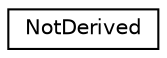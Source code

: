 digraph "Graphical Class Hierarchy"
{
  edge [fontname="Helvetica",fontsize="10",labelfontname="Helvetica",labelfontsize="10"];
  node [fontname="Helvetica",fontsize="10",shape=record];
  rankdir="LR";
  Node0 [label="NotDerived",height=0.2,width=0.4,color="black", fillcolor="white", style="filled",URL="$struct_not_derived.html"];
}
